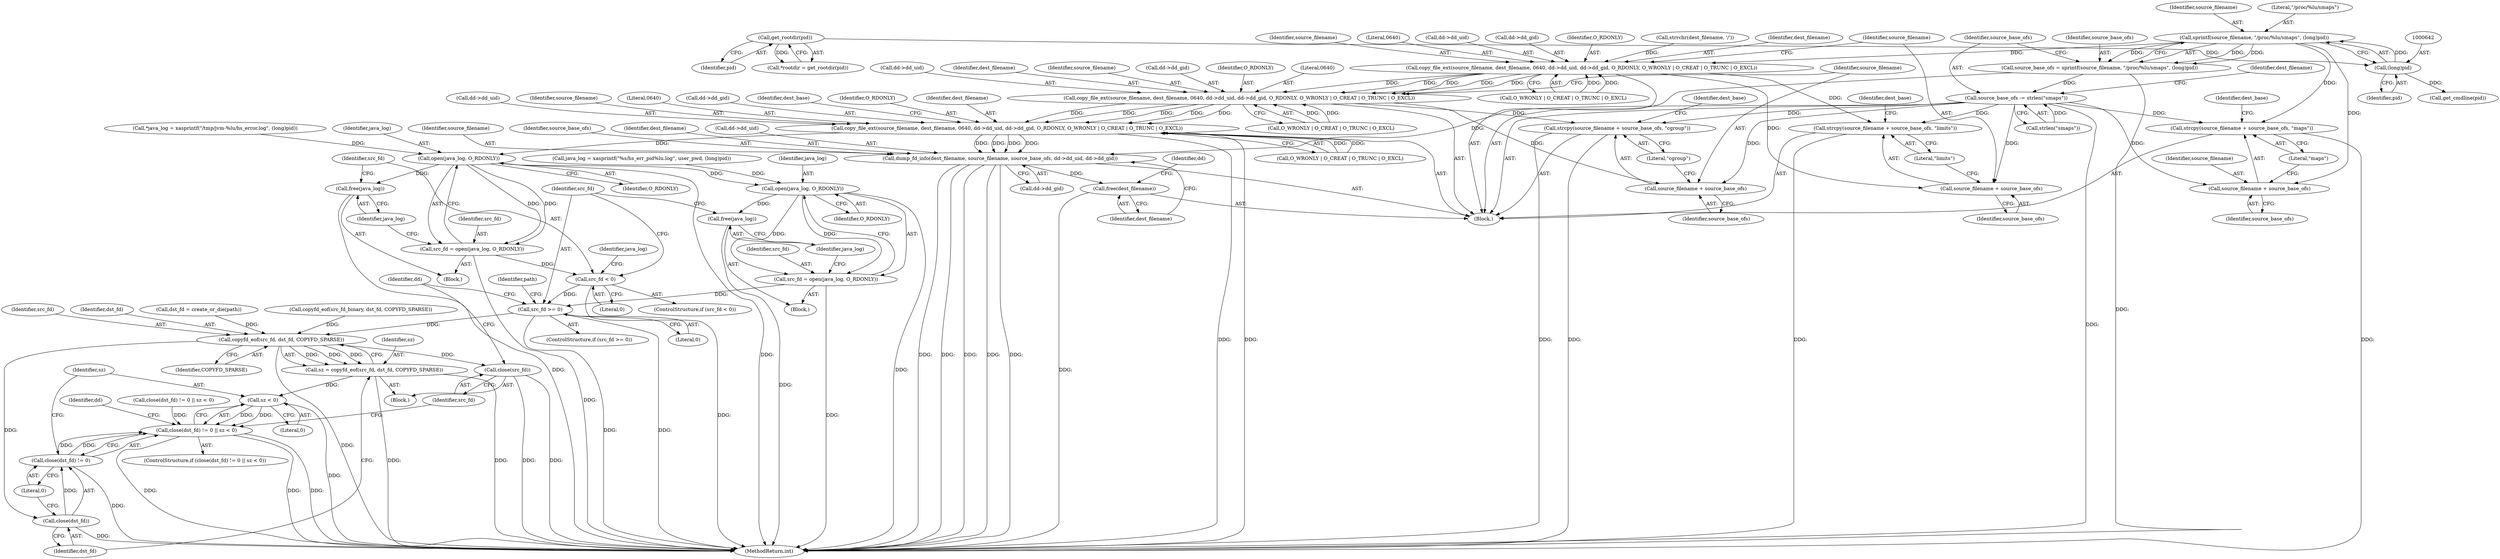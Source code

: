 digraph "0_abrt_4f2c1ddd3e3b81d2d5146b883115371f1cada9f9@API" {
"1000638" [label="(Call,sprintf(source_filename, \"/proc/%lu/smaps\", (long)pid))"];
"1000641" [label="(Call,(long)pid)"];
"1000628" [label="(Call,get_rootdir(pid))"];
"1000636" [label="(Call,source_base_ofs = sprintf(source_filename, \"/proc/%lu/smaps\", (long)pid))"];
"1000644" [label="(Call,source_base_ofs -= strlen(\"smaps\"))"];
"1000664" [label="(Call,strcpy(source_filename + source_base_ofs, \"maps\"))"];
"1000665" [label="(Call,source_filename + source_base_ofs)"];
"1000690" [label="(Call,strcpy(source_filename + source_base_ofs, \"limits\"))"];
"1000691" [label="(Call,source_filename + source_base_ofs)"];
"1000716" [label="(Call,strcpy(source_filename + source_base_ofs, \"cgroup\"))"];
"1000717" [label="(Call,source_filename + source_base_ofs)"];
"1000745" [label="(Call,dump_fd_info(dest_filename, source_filename, source_base_ofs, dd->dd_uid, dd->dd_gid))"];
"1000755" [label="(Call,free(dest_filename))"];
"1000672" [label="(Call,copy_file_ext(source_filename, dest_filename, 0640, dd->dd_uid, dd->dd_gid, O_RDONLY, O_WRONLY | O_CREAT | O_TRUNC | O_EXCL))"];
"1000698" [label="(Call,copy_file_ext(source_filename, dest_filename, 0640, dd->dd_uid, dd->dd_gid, O_RDONLY, O_WRONLY | O_CREAT | O_TRUNC | O_EXCL))"];
"1000724" [label="(Call,copy_file_ext(source_filename, dest_filename, 0640, dd->dd_uid, dd->dd_gid, O_RDONLY, O_WRONLY | O_CREAT | O_TRUNC | O_EXCL))"];
"1000972" [label="(Call,open(java_log, O_RDONLY))"];
"1000970" [label="(Call,src_fd = open(java_log, O_RDONLY))"];
"1000978" [label="(Call,src_fd < 0)"];
"1000998" [label="(Call,src_fd >= 0)"];
"1001015" [label="(Call,copyfd_eof(src_fd, dst_fd, COPYFD_SPARSE))"];
"1001013" [label="(Call,sz = copyfd_eof(src_fd, dst_fd, COPYFD_SPARSE))"];
"1001025" [label="(Call,sz < 0)"];
"1001020" [label="(Call,close(dst_fd) != 0 || sz < 0)"];
"1001022" [label="(Call,close(dst_fd))"];
"1001021" [label="(Call,close(dst_fd) != 0)"];
"1001034" [label="(Call,close(src_fd))"];
"1000975" [label="(Call,free(java_log))"];
"1000992" [label="(Call,open(java_log, O_RDONLY))"];
"1000990" [label="(Call,src_fd = open(java_log, O_RDONLY))"];
"1000995" [label="(Call,free(java_log))"];
"1000629" [label="(Identifier,pid)"];
"1000748" [label="(Identifier,source_base_ofs)"];
"1000694" [label="(Literal,\"limits\")"];
"1000660" [label="(Call,strrchr(dest_filename, '/'))"];
"1001013" [label="(Call,sz = copyfd_eof(src_fd, dst_fd, COPYFD_SPARSE))"];
"1001017" [label="(Identifier,dst_fd)"];
"1000668" [label="(Literal,\"maps\")"];
"1000645" [label="(Identifier,source_base_ofs)"];
"1000727" [label="(Literal,0640)"];
"1000722" [label="(Identifier,dest_base)"];
"1000745" [label="(Call,dump_fd_info(dest_filename, source_filename, source_base_ofs, dd->dd_uid, dd->dd_gid))"];
"1000693" [label="(Identifier,source_base_ofs)"];
"1001027" [label="(Literal,0)"];
"1000731" [label="(Call,dd->dd_gid)"];
"1000970" [label="(Call,src_fd = open(java_log, O_RDONLY))"];
"1000815" [label="(Call,get_cmdline(pid))"];
"1000997" [label="(ControlStructure,if (src_fd >= 0))"];
"1000690" [label="(Call,strcpy(source_filename + source_base_ofs, \"limits\"))"];
"1000962" [label="(Call,*java_log = xasprintf(\"/tmp/jvm-%lu/hs_error.log\", (long)pid))"];
"1000675" [label="(Literal,0640)"];
"1000974" [label="(Identifier,O_RDONLY)"];
"1000994" [label="(Identifier,O_RDONLY)"];
"1000978" [label="(Call,src_fd < 0)"];
"1000676" [label="(Call,dd->dd_uid)"];
"1000747" [label="(Identifier,source_filename)"];
"1001008" [label="(Call,dst_fd = create_or_die(path))"];
"1000873" [label="(Call,close(dst_fd) != 0 || sz < 0)"];
"1001014" [label="(Identifier,sz)"];
"1000624" [label="(Block,)"];
"1000691" [label="(Call,source_filename + source_base_ofs)"];
"1000996" [label="(Identifier,java_log)"];
"1000664" [label="(Call,strcpy(source_filename + source_base_ofs, \"maps\"))"];
"1000683" [label="(Call,O_WRONLY | O_CREAT | O_TRUNC | O_EXCL)"];
"1000972" [label="(Call,open(java_log, O_RDONLY))"];
"1000973" [label="(Identifier,java_log)"];
"1001001" [label="(Block,)"];
"1000743" [label="(Identifier,dest_base)"];
"1000628" [label="(Call,get_rootdir(pid))"];
"1001023" [label="(Identifier,dst_fd)"];
"1000982" [label="(Call,java_log = xasprintf(\"%s/hs_err_pid%lu.log\", user_pwd, (long)pid))"];
"1000700" [label="(Identifier,dest_filename)"];
"1000991" [label="(Identifier,src_fd)"];
"1000752" [label="(Call,dd->dd_gid)"];
"1000679" [label="(Call,dd->dd_gid)"];
"1000734" [label="(Identifier,O_RDONLY)"];
"1000756" [label="(Identifier,dest_filename)"];
"1000682" [label="(Identifier,O_RDONLY)"];
"1001019" [label="(ControlStructure,if (close(dst_fd) != 0 || sz < 0))"];
"1001015" [label="(Call,copyfd_eof(src_fd, dst_fd, COPYFD_SPARSE))"];
"1000983" [label="(Identifier,java_log)"];
"1001004" [label="(Identifier,path)"];
"1000726" [label="(Identifier,dest_filename)"];
"1001021" [label="(Call,close(dst_fd) != 0)"];
"1000975" [label="(Call,free(java_log))"];
"1000699" [label="(Identifier,source_filename)"];
"1000755" [label="(Call,free(dest_filename))"];
"1000999" [label="(Identifier,src_fd)"];
"1000672" [label="(Call,copy_file_ext(source_filename, dest_filename, 0640, dd->dd_uid, dd->dd_gid, O_RDONLY, O_WRONLY | O_CREAT | O_TRUNC | O_EXCL))"];
"1000692" [label="(Identifier,source_filename)"];
"1001037" [label="(Identifier,dd)"];
"1000977" [label="(ControlStructure,if (src_fd < 0))"];
"1000643" [label="(Identifier,pid)"];
"1000971" [label="(Identifier,src_fd)"];
"1000705" [label="(Call,dd->dd_gid)"];
"1000718" [label="(Identifier,source_filename)"];
"1000758" [label="(Identifier,dd)"];
"1000636" [label="(Call,source_base_ofs = sprintf(source_filename, \"/proc/%lu/smaps\", (long)pid))"];
"1000709" [label="(Call,O_WRONLY | O_CREAT | O_TRUNC | O_EXCL)"];
"1000995" [label="(Call,free(java_log))"];
"1000719" [label="(Identifier,source_base_ofs)"];
"1000626" [label="(Call,*rootdir = get_rootdir(pid))"];
"1000641" [label="(Call,(long)pid)"];
"1000979" [label="(Identifier,src_fd)"];
"1000728" [label="(Call,dd->dd_uid)"];
"1000638" [label="(Call,sprintf(source_filename, \"/proc/%lu/smaps\", (long)pid))"];
"1001025" [label="(Call,sz < 0)"];
"1000998" [label="(Call,src_fd >= 0)"];
"1000746" [label="(Identifier,dest_filename)"];
"1000644" [label="(Call,source_base_ofs -= strlen(\"smaps\"))"];
"1000666" [label="(Identifier,source_filename)"];
"1001171" [label="(MethodReturn,int)"];
"1000650" [label="(Identifier,dest_filename)"];
"1000639" [label="(Identifier,source_filename)"];
"1001026" [label="(Identifier,sz)"];
"1000667" [label="(Identifier,source_base_ofs)"];
"1000976" [label="(Identifier,java_log)"];
"1001024" [label="(Literal,0)"];
"1000990" [label="(Call,src_fd = open(java_log, O_RDONLY))"];
"1000665" [label="(Call,source_filename + source_base_ofs)"];
"1000725" [label="(Identifier,source_filename)"];
"1001022" [label="(Call,close(dst_fd))"];
"1000992" [label="(Call,open(java_log, O_RDONLY))"];
"1001000" [label="(Literal,0)"];
"1000646" [label="(Call,strlen(\"smaps\"))"];
"1000696" [label="(Identifier,dest_base)"];
"1000670" [label="(Identifier,dest_base)"];
"1000863" [label="(Call,copyfd_eof(src_fd_binary, dst_fd, COPYFD_SPARSE))"];
"1000724" [label="(Call,copy_file_ext(source_filename, dest_filename, 0640, dd->dd_uid, dd->dd_gid, O_RDONLY, O_WRONLY | O_CREAT | O_TRUNC | O_EXCL))"];
"1000993" [label="(Identifier,java_log)"];
"1000708" [label="(Identifier,O_RDONLY)"];
"1000980" [label="(Literal,0)"];
"1000640" [label="(Literal,\"/proc/%lu/smaps\")"];
"1000981" [label="(Block,)"];
"1000960" [label="(Block,)"];
"1001018" [label="(Identifier,COPYFD_SPARSE)"];
"1000735" [label="(Call,O_WRONLY | O_CREAT | O_TRUNC | O_EXCL)"];
"1000674" [label="(Identifier,dest_filename)"];
"1000716" [label="(Call,strcpy(source_filename + source_base_ofs, \"cgroup\"))"];
"1000717" [label="(Call,source_filename + source_base_ofs)"];
"1000749" [label="(Call,dd->dd_uid)"];
"1000698" [label="(Call,copy_file_ext(source_filename, dest_filename, 0640, dd->dd_uid, dd->dd_gid, O_RDONLY, O_WRONLY | O_CREAT | O_TRUNC | O_EXCL))"];
"1001020" [label="(Call,close(dst_fd) != 0 || sz < 0)"];
"1000701" [label="(Literal,0640)"];
"1000702" [label="(Call,dd->dd_uid)"];
"1001030" [label="(Identifier,dd)"];
"1000720" [label="(Literal,\"cgroup\")"];
"1000673" [label="(Identifier,source_filename)"];
"1001034" [label="(Call,close(src_fd))"];
"1000637" [label="(Identifier,source_base_ofs)"];
"1001035" [label="(Identifier,src_fd)"];
"1001016" [label="(Identifier,src_fd)"];
"1000638" -> "1000636"  [label="AST: "];
"1000638" -> "1000641"  [label="CFG: "];
"1000639" -> "1000638"  [label="AST: "];
"1000640" -> "1000638"  [label="AST: "];
"1000641" -> "1000638"  [label="AST: "];
"1000636" -> "1000638"  [label="CFG: "];
"1000638" -> "1000636"  [label="DDG: "];
"1000638" -> "1000636"  [label="DDG: "];
"1000638" -> "1000636"  [label="DDG: "];
"1000641" -> "1000638"  [label="DDG: "];
"1000638" -> "1000664"  [label="DDG: "];
"1000638" -> "1000665"  [label="DDG: "];
"1000638" -> "1000672"  [label="DDG: "];
"1000641" -> "1000643"  [label="CFG: "];
"1000642" -> "1000641"  [label="AST: "];
"1000643" -> "1000641"  [label="AST: "];
"1000628" -> "1000641"  [label="DDG: "];
"1000641" -> "1000815"  [label="DDG: "];
"1000628" -> "1000626"  [label="AST: "];
"1000628" -> "1000629"  [label="CFG: "];
"1000629" -> "1000628"  [label="AST: "];
"1000626" -> "1000628"  [label="CFG: "];
"1000628" -> "1000626"  [label="DDG: "];
"1000636" -> "1000624"  [label="AST: "];
"1000637" -> "1000636"  [label="AST: "];
"1000645" -> "1000636"  [label="CFG: "];
"1000636" -> "1001171"  [label="DDG: "];
"1000636" -> "1000644"  [label="DDG: "];
"1000644" -> "1000624"  [label="AST: "];
"1000644" -> "1000646"  [label="CFG: "];
"1000645" -> "1000644"  [label="AST: "];
"1000646" -> "1000644"  [label="AST: "];
"1000650" -> "1000644"  [label="CFG: "];
"1000644" -> "1001171"  [label="DDG: "];
"1000646" -> "1000644"  [label="DDG: "];
"1000644" -> "1000664"  [label="DDG: "];
"1000644" -> "1000665"  [label="DDG: "];
"1000644" -> "1000690"  [label="DDG: "];
"1000644" -> "1000691"  [label="DDG: "];
"1000644" -> "1000716"  [label="DDG: "];
"1000644" -> "1000717"  [label="DDG: "];
"1000644" -> "1000745"  [label="DDG: "];
"1000664" -> "1000624"  [label="AST: "];
"1000664" -> "1000668"  [label="CFG: "];
"1000665" -> "1000664"  [label="AST: "];
"1000668" -> "1000664"  [label="AST: "];
"1000670" -> "1000664"  [label="CFG: "];
"1000664" -> "1001171"  [label="DDG: "];
"1000665" -> "1000667"  [label="CFG: "];
"1000666" -> "1000665"  [label="AST: "];
"1000667" -> "1000665"  [label="AST: "];
"1000668" -> "1000665"  [label="CFG: "];
"1000690" -> "1000624"  [label="AST: "];
"1000690" -> "1000694"  [label="CFG: "];
"1000691" -> "1000690"  [label="AST: "];
"1000694" -> "1000690"  [label="AST: "];
"1000696" -> "1000690"  [label="CFG: "];
"1000690" -> "1001171"  [label="DDG: "];
"1000672" -> "1000690"  [label="DDG: "];
"1000691" -> "1000693"  [label="CFG: "];
"1000692" -> "1000691"  [label="AST: "];
"1000693" -> "1000691"  [label="AST: "];
"1000694" -> "1000691"  [label="CFG: "];
"1000672" -> "1000691"  [label="DDG: "];
"1000716" -> "1000624"  [label="AST: "];
"1000716" -> "1000720"  [label="CFG: "];
"1000717" -> "1000716"  [label="AST: "];
"1000720" -> "1000716"  [label="AST: "];
"1000722" -> "1000716"  [label="CFG: "];
"1000716" -> "1001171"  [label="DDG: "];
"1000716" -> "1001171"  [label="DDG: "];
"1000698" -> "1000716"  [label="DDG: "];
"1000717" -> "1000719"  [label="CFG: "];
"1000718" -> "1000717"  [label="AST: "];
"1000719" -> "1000717"  [label="AST: "];
"1000720" -> "1000717"  [label="CFG: "];
"1000698" -> "1000717"  [label="DDG: "];
"1000745" -> "1000624"  [label="AST: "];
"1000745" -> "1000752"  [label="CFG: "];
"1000746" -> "1000745"  [label="AST: "];
"1000747" -> "1000745"  [label="AST: "];
"1000748" -> "1000745"  [label="AST: "];
"1000749" -> "1000745"  [label="AST: "];
"1000752" -> "1000745"  [label="AST: "];
"1000756" -> "1000745"  [label="CFG: "];
"1000745" -> "1001171"  [label="DDG: "];
"1000745" -> "1001171"  [label="DDG: "];
"1000745" -> "1001171"  [label="DDG: "];
"1000745" -> "1001171"  [label="DDG: "];
"1000745" -> "1001171"  [label="DDG: "];
"1000724" -> "1000745"  [label="DDG: "];
"1000724" -> "1000745"  [label="DDG: "];
"1000724" -> "1000745"  [label="DDG: "];
"1000724" -> "1000745"  [label="DDG: "];
"1000745" -> "1000755"  [label="DDG: "];
"1000755" -> "1000624"  [label="AST: "];
"1000755" -> "1000756"  [label="CFG: "];
"1000756" -> "1000755"  [label="AST: "];
"1000758" -> "1000755"  [label="CFG: "];
"1000755" -> "1001171"  [label="DDG: "];
"1000672" -> "1000624"  [label="AST: "];
"1000672" -> "1000683"  [label="CFG: "];
"1000673" -> "1000672"  [label="AST: "];
"1000674" -> "1000672"  [label="AST: "];
"1000675" -> "1000672"  [label="AST: "];
"1000676" -> "1000672"  [label="AST: "];
"1000679" -> "1000672"  [label="AST: "];
"1000682" -> "1000672"  [label="AST: "];
"1000683" -> "1000672"  [label="AST: "];
"1000692" -> "1000672"  [label="CFG: "];
"1000660" -> "1000672"  [label="DDG: "];
"1000683" -> "1000672"  [label="DDG: "];
"1000683" -> "1000672"  [label="DDG: "];
"1000672" -> "1000698"  [label="DDG: "];
"1000672" -> "1000698"  [label="DDG: "];
"1000672" -> "1000698"  [label="DDG: "];
"1000672" -> "1000698"  [label="DDG: "];
"1000672" -> "1000698"  [label="DDG: "];
"1000698" -> "1000624"  [label="AST: "];
"1000698" -> "1000709"  [label="CFG: "];
"1000699" -> "1000698"  [label="AST: "];
"1000700" -> "1000698"  [label="AST: "];
"1000701" -> "1000698"  [label="AST: "];
"1000702" -> "1000698"  [label="AST: "];
"1000705" -> "1000698"  [label="AST: "];
"1000708" -> "1000698"  [label="AST: "];
"1000709" -> "1000698"  [label="AST: "];
"1000718" -> "1000698"  [label="CFG: "];
"1000709" -> "1000698"  [label="DDG: "];
"1000709" -> "1000698"  [label="DDG: "];
"1000698" -> "1000724"  [label="DDG: "];
"1000698" -> "1000724"  [label="DDG: "];
"1000698" -> "1000724"  [label="DDG: "];
"1000698" -> "1000724"  [label="DDG: "];
"1000698" -> "1000724"  [label="DDG: "];
"1000724" -> "1000624"  [label="AST: "];
"1000724" -> "1000735"  [label="CFG: "];
"1000725" -> "1000724"  [label="AST: "];
"1000726" -> "1000724"  [label="AST: "];
"1000727" -> "1000724"  [label="AST: "];
"1000728" -> "1000724"  [label="AST: "];
"1000731" -> "1000724"  [label="AST: "];
"1000734" -> "1000724"  [label="AST: "];
"1000735" -> "1000724"  [label="AST: "];
"1000743" -> "1000724"  [label="CFG: "];
"1000724" -> "1001171"  [label="DDG: "];
"1000724" -> "1001171"  [label="DDG: "];
"1000735" -> "1000724"  [label="DDG: "];
"1000735" -> "1000724"  [label="DDG: "];
"1000724" -> "1000972"  [label="DDG: "];
"1000972" -> "1000970"  [label="AST: "];
"1000972" -> "1000974"  [label="CFG: "];
"1000973" -> "1000972"  [label="AST: "];
"1000974" -> "1000972"  [label="AST: "];
"1000970" -> "1000972"  [label="CFG: "];
"1000972" -> "1001171"  [label="DDG: "];
"1000972" -> "1000970"  [label="DDG: "];
"1000972" -> "1000970"  [label="DDG: "];
"1000962" -> "1000972"  [label="DDG: "];
"1000972" -> "1000975"  [label="DDG: "];
"1000972" -> "1000992"  [label="DDG: "];
"1000970" -> "1000960"  [label="AST: "];
"1000971" -> "1000970"  [label="AST: "];
"1000976" -> "1000970"  [label="CFG: "];
"1000970" -> "1001171"  [label="DDG: "];
"1000970" -> "1000978"  [label="DDG: "];
"1000978" -> "1000977"  [label="AST: "];
"1000978" -> "1000980"  [label="CFG: "];
"1000979" -> "1000978"  [label="AST: "];
"1000980" -> "1000978"  [label="AST: "];
"1000983" -> "1000978"  [label="CFG: "];
"1000999" -> "1000978"  [label="CFG: "];
"1000978" -> "1001171"  [label="DDG: "];
"1000978" -> "1000998"  [label="DDG: "];
"1000998" -> "1000997"  [label="AST: "];
"1000998" -> "1001000"  [label="CFG: "];
"1000999" -> "1000998"  [label="AST: "];
"1001000" -> "1000998"  [label="AST: "];
"1001004" -> "1000998"  [label="CFG: "];
"1001037" -> "1000998"  [label="CFG: "];
"1000998" -> "1001171"  [label="DDG: "];
"1000998" -> "1001171"  [label="DDG: "];
"1000990" -> "1000998"  [label="DDG: "];
"1000998" -> "1001015"  [label="DDG: "];
"1001015" -> "1001013"  [label="AST: "];
"1001015" -> "1001018"  [label="CFG: "];
"1001016" -> "1001015"  [label="AST: "];
"1001017" -> "1001015"  [label="AST: "];
"1001018" -> "1001015"  [label="AST: "];
"1001013" -> "1001015"  [label="CFG: "];
"1001015" -> "1001171"  [label="DDG: "];
"1001015" -> "1001013"  [label="DDG: "];
"1001015" -> "1001013"  [label="DDG: "];
"1001015" -> "1001013"  [label="DDG: "];
"1001008" -> "1001015"  [label="DDG: "];
"1000863" -> "1001015"  [label="DDG: "];
"1001015" -> "1001022"  [label="DDG: "];
"1001015" -> "1001034"  [label="DDG: "];
"1001013" -> "1001001"  [label="AST: "];
"1001014" -> "1001013"  [label="AST: "];
"1001023" -> "1001013"  [label="CFG: "];
"1001013" -> "1001171"  [label="DDG: "];
"1001013" -> "1001171"  [label="DDG: "];
"1001013" -> "1001025"  [label="DDG: "];
"1001025" -> "1001020"  [label="AST: "];
"1001025" -> "1001027"  [label="CFG: "];
"1001026" -> "1001025"  [label="AST: "];
"1001027" -> "1001025"  [label="AST: "];
"1001020" -> "1001025"  [label="CFG: "];
"1001025" -> "1001171"  [label="DDG: "];
"1001025" -> "1001020"  [label="DDG: "];
"1001025" -> "1001020"  [label="DDG: "];
"1001020" -> "1001019"  [label="AST: "];
"1001020" -> "1001021"  [label="CFG: "];
"1001021" -> "1001020"  [label="AST: "];
"1001030" -> "1001020"  [label="CFG: "];
"1001035" -> "1001020"  [label="CFG: "];
"1001020" -> "1001171"  [label="DDG: "];
"1001020" -> "1001171"  [label="DDG: "];
"1001020" -> "1001171"  [label="DDG: "];
"1001021" -> "1001020"  [label="DDG: "];
"1001021" -> "1001020"  [label="DDG: "];
"1000873" -> "1001020"  [label="DDG: "];
"1001022" -> "1001021"  [label="AST: "];
"1001022" -> "1001023"  [label="CFG: "];
"1001023" -> "1001022"  [label="AST: "];
"1001024" -> "1001022"  [label="CFG: "];
"1001022" -> "1001171"  [label="DDG: "];
"1001022" -> "1001021"  [label="DDG: "];
"1001021" -> "1001024"  [label="CFG: "];
"1001024" -> "1001021"  [label="AST: "];
"1001026" -> "1001021"  [label="CFG: "];
"1001021" -> "1001171"  [label="DDG: "];
"1001034" -> "1001001"  [label="AST: "];
"1001034" -> "1001035"  [label="CFG: "];
"1001035" -> "1001034"  [label="AST: "];
"1001037" -> "1001034"  [label="CFG: "];
"1001034" -> "1001171"  [label="DDG: "];
"1001034" -> "1001171"  [label="DDG: "];
"1000975" -> "1000960"  [label="AST: "];
"1000975" -> "1000976"  [label="CFG: "];
"1000976" -> "1000975"  [label="AST: "];
"1000979" -> "1000975"  [label="CFG: "];
"1000975" -> "1001171"  [label="DDG: "];
"1000992" -> "1000990"  [label="AST: "];
"1000992" -> "1000994"  [label="CFG: "];
"1000993" -> "1000992"  [label="AST: "];
"1000994" -> "1000992"  [label="AST: "];
"1000990" -> "1000992"  [label="CFG: "];
"1000992" -> "1001171"  [label="DDG: "];
"1000992" -> "1000990"  [label="DDG: "];
"1000992" -> "1000990"  [label="DDG: "];
"1000982" -> "1000992"  [label="DDG: "];
"1000992" -> "1000995"  [label="DDG: "];
"1000990" -> "1000981"  [label="AST: "];
"1000991" -> "1000990"  [label="AST: "];
"1000996" -> "1000990"  [label="CFG: "];
"1000990" -> "1001171"  [label="DDG: "];
"1000995" -> "1000981"  [label="AST: "];
"1000995" -> "1000996"  [label="CFG: "];
"1000996" -> "1000995"  [label="AST: "];
"1000999" -> "1000995"  [label="CFG: "];
"1000995" -> "1001171"  [label="DDG: "];
}
